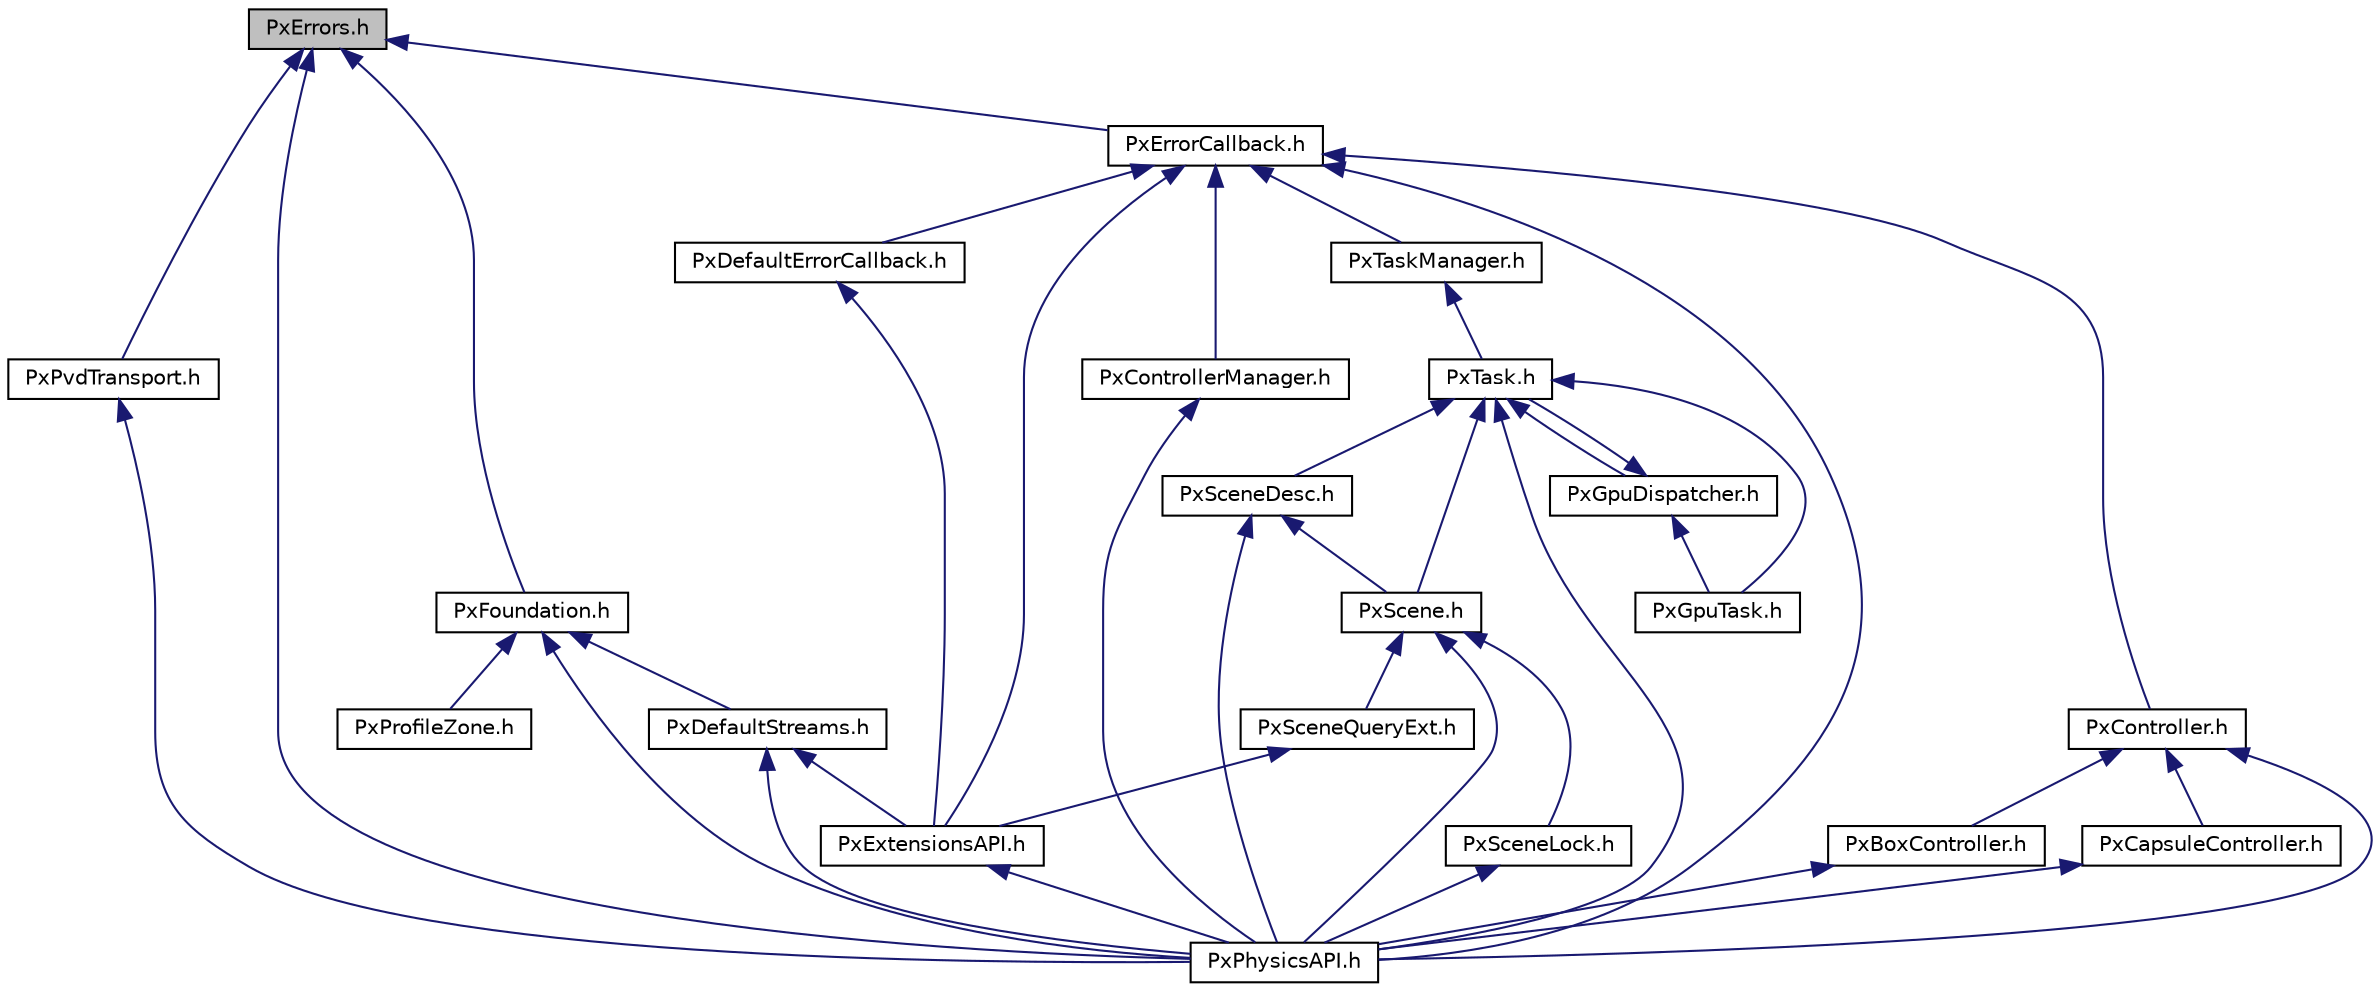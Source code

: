 digraph "PxErrors.h"
{
  edge [fontname="Helvetica",fontsize="10",labelfontname="Helvetica",labelfontsize="10"];
  node [fontname="Helvetica",fontsize="10",shape=record];
  Node0 [label="PxErrors.h",height=0.2,width=0.4,color="black", fillcolor="grey75", style="filled", fontcolor="black"];
  Node0 -> Node1 [dir="back",color="midnightblue",fontsize="10",style="solid",fontname="Helvetica"];
  Node1 [label="PxPvdTransport.h",height=0.2,width=0.4,color="black", fillcolor="white", style="filled",URL="$PxPvdTransport_8h.html"];
  Node1 -> Node2 [dir="back",color="midnightblue",fontsize="10",style="solid",fontname="Helvetica"];
  Node2 [label="PxPhysicsAPI.h",height=0.2,width=0.4,color="black", fillcolor="white", style="filled",URL="$PxPhysicsAPI_8h.html"];
  Node0 -> Node3 [dir="back",color="midnightblue",fontsize="10",style="solid",fontname="Helvetica"];
  Node3 [label="PxFoundation.h",height=0.2,width=0.4,color="black", fillcolor="white", style="filled",URL="$PxFoundation_8h.html"];
  Node3 -> Node4 [dir="back",color="midnightblue",fontsize="10",style="solid",fontname="Helvetica"];
  Node4 [label="PxProfileZone.h",height=0.2,width=0.4,color="black", fillcolor="white", style="filled",URL="$PxProfileZone_8h.html"];
  Node3 -> Node5 [dir="back",color="midnightblue",fontsize="10",style="solid",fontname="Helvetica"];
  Node5 [label="PxDefaultStreams.h",height=0.2,width=0.4,color="black", fillcolor="white", style="filled",URL="$PxDefaultStreams_8h.html"];
  Node5 -> Node6 [dir="back",color="midnightblue",fontsize="10",style="solid",fontname="Helvetica"];
  Node6 [label="PxExtensionsAPI.h",height=0.2,width=0.4,color="black", fillcolor="white", style="filled",URL="$PxExtensionsAPI_8h.html"];
  Node6 -> Node2 [dir="back",color="midnightblue",fontsize="10",style="solid",fontname="Helvetica"];
  Node5 -> Node2 [dir="back",color="midnightblue",fontsize="10",style="solid",fontname="Helvetica"];
  Node3 -> Node2 [dir="back",color="midnightblue",fontsize="10",style="solid",fontname="Helvetica"];
  Node0 -> Node2 [dir="back",color="midnightblue",fontsize="10",style="solid",fontname="Helvetica"];
  Node0 -> Node7 [dir="back",color="midnightblue",fontsize="10",style="solid",fontname="Helvetica"];
  Node7 [label="PxErrorCallback.h",height=0.2,width=0.4,color="black", fillcolor="white", style="filled",URL="$PxErrorCallback_8h.html"];
  Node7 -> Node8 [dir="back",color="midnightblue",fontsize="10",style="solid",fontname="Helvetica"];
  Node8 [label="PxController.h",height=0.2,width=0.4,color="black", fillcolor="white", style="filled",URL="$PxController_8h.html"];
  Node8 -> Node9 [dir="back",color="midnightblue",fontsize="10",style="solid",fontname="Helvetica"];
  Node9 [label="PxBoxController.h",height=0.2,width=0.4,color="black", fillcolor="white", style="filled",URL="$PxBoxController_8h.html"];
  Node9 -> Node2 [dir="back",color="midnightblue",fontsize="10",style="solid",fontname="Helvetica"];
  Node8 -> Node10 [dir="back",color="midnightblue",fontsize="10",style="solid",fontname="Helvetica"];
  Node10 [label="PxCapsuleController.h",height=0.2,width=0.4,color="black", fillcolor="white", style="filled",URL="$PxCapsuleController_8h.html"];
  Node10 -> Node2 [dir="back",color="midnightblue",fontsize="10",style="solid",fontname="Helvetica"];
  Node8 -> Node2 [dir="back",color="midnightblue",fontsize="10",style="solid",fontname="Helvetica"];
  Node7 -> Node11 [dir="back",color="midnightblue",fontsize="10",style="solid",fontname="Helvetica"];
  Node11 [label="PxControllerManager.h",height=0.2,width=0.4,color="black", fillcolor="white", style="filled",URL="$PxControllerManager_8h.html"];
  Node11 -> Node2 [dir="back",color="midnightblue",fontsize="10",style="solid",fontname="Helvetica"];
  Node7 -> Node12 [dir="back",color="midnightblue",fontsize="10",style="solid",fontname="Helvetica"];
  Node12 [label="PxDefaultErrorCallback.h",height=0.2,width=0.4,color="black", fillcolor="white", style="filled",URL="$PxDefaultErrorCallback_8h.html"];
  Node12 -> Node6 [dir="back",color="midnightblue",fontsize="10",style="solid",fontname="Helvetica"];
  Node7 -> Node6 [dir="back",color="midnightblue",fontsize="10",style="solid",fontname="Helvetica"];
  Node7 -> Node2 [dir="back",color="midnightblue",fontsize="10",style="solid",fontname="Helvetica"];
  Node7 -> Node13 [dir="back",color="midnightblue",fontsize="10",style="solid",fontname="Helvetica"];
  Node13 [label="PxTaskManager.h",height=0.2,width=0.4,color="black", fillcolor="white", style="filled",URL="$PxTaskManager_8h.html"];
  Node13 -> Node14 [dir="back",color="midnightblue",fontsize="10",style="solid",fontname="Helvetica"];
  Node14 [label="PxTask.h",height=0.2,width=0.4,color="black", fillcolor="white", style="filled",URL="$PxTask_8h.html"];
  Node14 -> Node2 [dir="back",color="midnightblue",fontsize="10",style="solid",fontname="Helvetica"];
  Node14 -> Node15 [dir="back",color="midnightblue",fontsize="10",style="solid",fontname="Helvetica"];
  Node15 [label="PxSceneDesc.h",height=0.2,width=0.4,color="black", fillcolor="white", style="filled",URL="$PxSceneDesc_8h.html"];
  Node15 -> Node16 [dir="back",color="midnightblue",fontsize="10",style="solid",fontname="Helvetica"];
  Node16 [label="PxScene.h",height=0.2,width=0.4,color="black", fillcolor="white", style="filled",URL="$PxScene_8h.html"];
  Node16 -> Node17 [dir="back",color="midnightblue",fontsize="10",style="solid",fontname="Helvetica"];
  Node17 [label="PxSceneQueryExt.h",height=0.2,width=0.4,color="black", fillcolor="white", style="filled",URL="$PxSceneQueryExt_8h.html"];
  Node17 -> Node6 [dir="back",color="midnightblue",fontsize="10",style="solid",fontname="Helvetica"];
  Node16 -> Node2 [dir="back",color="midnightblue",fontsize="10",style="solid",fontname="Helvetica"];
  Node16 -> Node18 [dir="back",color="midnightblue",fontsize="10",style="solid",fontname="Helvetica"];
  Node18 [label="PxSceneLock.h",height=0.2,width=0.4,color="black", fillcolor="white", style="filled",URL="$PxSceneLock_8h.html"];
  Node18 -> Node2 [dir="back",color="midnightblue",fontsize="10",style="solid",fontname="Helvetica"];
  Node15 -> Node2 [dir="back",color="midnightblue",fontsize="10",style="solid",fontname="Helvetica"];
  Node14 -> Node16 [dir="back",color="midnightblue",fontsize="10",style="solid",fontname="Helvetica"];
  Node14 -> Node19 [dir="back",color="midnightblue",fontsize="10",style="solid",fontname="Helvetica"];
  Node19 [label="PxGpuDispatcher.h",height=0.2,width=0.4,color="black", fillcolor="white", style="filled",URL="$PxGpuDispatcher_8h.html"];
  Node19 -> Node14 [dir="back",color="midnightblue",fontsize="10",style="solid",fontname="Helvetica"];
  Node19 -> Node20 [dir="back",color="midnightblue",fontsize="10",style="solid",fontname="Helvetica"];
  Node20 [label="PxGpuTask.h",height=0.2,width=0.4,color="black", fillcolor="white", style="filled",URL="$PxGpuTask_8h.html"];
  Node14 -> Node20 [dir="back",color="midnightblue",fontsize="10",style="solid",fontname="Helvetica"];
}
